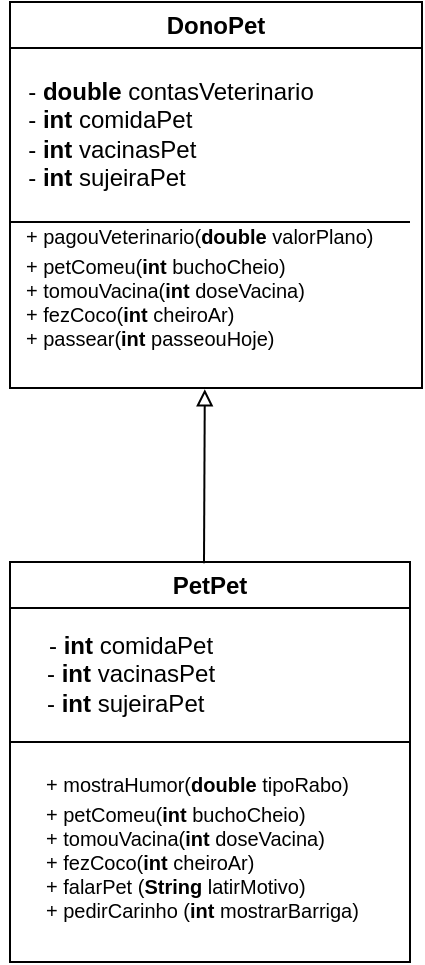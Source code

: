 <mxfile version="21.3.8" type="github">
  <diagram name="Page-1" id="OlkdKFWRgOAmbzXKg-dD">
    <mxGraphModel dx="794" dy="462" grid="1" gridSize="10" guides="1" tooltips="1" connect="1" arrows="1" fold="1" page="1" pageScale="1" pageWidth="827" pageHeight="1169" math="0" shadow="0">
      <root>
        <mxCell id="0" />
        <mxCell id="1" parent="0" />
        <mxCell id="21sLSsu9_KA6-juFxCLh-2" value="DonoPet" style="swimlane;whiteSpace=wrap;html=1;" vertex="1" parent="1">
          <mxGeometry x="290" y="80" width="206" height="193" as="geometry" />
        </mxCell>
        <mxCell id="21sLSsu9_KA6-juFxCLh-6" value="&lt;font style=&quot;font-size: 10px;&quot;&gt;+&amp;nbsp;pagouVeterinario(&lt;b style=&quot;&quot;&gt;double &lt;/b&gt;valorPlano)&lt;br&gt;+&amp;nbsp;petComeu(&lt;b style=&quot;border-color: var(--border-color);&quot;&gt;int&amp;nbsp;&lt;/b&gt;buchoCheio)&lt;/font&gt;&lt;div style=&quot;font-size: 10px;&quot;&gt;&lt;font style=&quot;font-size: 10px;&quot;&gt;+&lt;span style=&quot;&quot;&gt;&amp;nbsp;tomouVacina(&lt;/span&gt;&lt;b style=&quot;border-color: var(--border-color);&quot;&gt;int&amp;nbsp;&lt;/b&gt;&lt;span style=&quot;&quot;&gt;doseVacina)&lt;/span&gt;&lt;br&gt;&lt;/font&gt;&lt;/div&gt;&lt;div style=&quot;font-size: 10px;&quot;&gt;&lt;font style=&quot;font-size: 10px;&quot;&gt;+&lt;span style=&quot;&quot;&gt;&amp;nbsp;fezCoco(&lt;/span&gt;&lt;b style=&quot;border-color: var(--border-color);&quot;&gt;int&amp;nbsp;&lt;/b&gt;&lt;span style=&quot;&quot;&gt;cheiroAr)&lt;/span&gt;&lt;br&gt;&lt;/font&gt;&lt;/div&gt;&lt;div style=&quot;font-size: 10px;&quot;&gt;&lt;font style=&quot;font-size: 10px;&quot;&gt;+ passear(&lt;b&gt;int&lt;/b&gt; passeouHoje)&lt;/font&gt;&lt;/div&gt;&lt;div style=&quot;font-size: 10px;&quot;&gt;&lt;br&gt;&lt;/div&gt;" style="text;html=1;align=left;verticalAlign=middle;resizable=0;points=[];autosize=1;strokeColor=none;fillColor=none;" vertex="1" parent="21sLSsu9_KA6-juFxCLh-2">
          <mxGeometry x="6" y="103" width="200" height="90" as="geometry" />
        </mxCell>
        <mxCell id="21sLSsu9_KA6-juFxCLh-7" value="" style="endArrow=none;html=1;rounded=0;" edge="1" parent="21sLSsu9_KA6-juFxCLh-2">
          <mxGeometry width="50" height="50" relative="1" as="geometry">
            <mxPoint y="110" as="sourcePoint" />
            <mxPoint x="200" y="110" as="targetPoint" />
          </mxGeometry>
        </mxCell>
        <mxCell id="21sLSsu9_KA6-juFxCLh-3" value="PetPet" style="swimlane;whiteSpace=wrap;html=1;" vertex="1" parent="1">
          <mxGeometry x="290" y="360" width="200" height="200" as="geometry" />
        </mxCell>
        <mxCell id="21sLSsu9_KA6-juFxCLh-5" value="- &lt;b&gt;double&amp;nbsp;&lt;/b&gt;contasVeterinario&lt;br&gt;&lt;div style=&quot;text-align: left;&quot;&gt;- &lt;b&gt;int &lt;/b&gt;comidaPet&lt;/div&gt;&lt;div style=&quot;text-align: left;&quot;&gt;- &lt;b&gt;int &lt;/b&gt;vacinasPet&lt;/div&gt;&lt;div style=&quot;text-align: left;&quot;&gt;- &lt;b&gt;int&lt;/b&gt; sujeiraPet&lt;/div&gt;" style="text;html=1;align=center;verticalAlign=middle;resizable=0;points=[];autosize=1;strokeColor=none;fillColor=none;" vertex="1" parent="1">
          <mxGeometry x="285" y="111" width="170" height="70" as="geometry" />
        </mxCell>
        <mxCell id="21sLSsu9_KA6-juFxCLh-9" value="&lt;font style=&quot;font-size: 10px;&quot;&gt;+ mostraHumor(&lt;b style=&quot;&quot;&gt;double &lt;/b&gt;tipoRabo)&lt;br&gt;+&amp;nbsp;petComeu(&lt;b style=&quot;border-color: var(--border-color);&quot;&gt;int&amp;nbsp;&lt;/b&gt;buchoCheio)&lt;/font&gt;&lt;div style=&quot;font-size: 10px;&quot;&gt;&lt;font style=&quot;font-size: 10px;&quot;&gt;+&lt;span style=&quot;&quot;&gt;&amp;nbsp;tomouVacina(&lt;/span&gt;&lt;b style=&quot;border-color: var(--border-color);&quot;&gt;int&amp;nbsp;&lt;/b&gt;&lt;span style=&quot;&quot;&gt;doseVacina)&lt;/span&gt;&lt;br&gt;&lt;/font&gt;&lt;/div&gt;&lt;div style=&quot;font-size: 10px;&quot;&gt;&lt;font style=&quot;font-size: 10px;&quot;&gt;+&lt;span style=&quot;&quot;&gt;&amp;nbsp;fezCoco(&lt;/span&gt;&lt;b style=&quot;border-color: var(--border-color);&quot;&gt;int&amp;nbsp;&lt;/b&gt;&lt;span style=&quot;&quot;&gt;cheiroAr)&lt;/span&gt;&lt;br&gt;&lt;/font&gt;&lt;/div&gt;&lt;div style=&quot;font-size: 10px;&quot;&gt;&lt;font style=&quot;font-size: 10px;&quot;&gt;+ falarPet (&lt;b&gt;String &lt;/b&gt;latirMotivo)&lt;/font&gt;&lt;/div&gt;&lt;div style=&quot;font-size: 10px;&quot;&gt;&lt;font style=&quot;font-size: 10px;&quot;&gt;+ pedirCarinho (&lt;b&gt;int &lt;/b&gt;mostrarBarriga)&lt;/font&gt;&lt;/div&gt;&lt;div style=&quot;font-size: 10px;&quot;&gt;&lt;br&gt;&lt;/div&gt;" style="text;html=1;align=left;verticalAlign=middle;resizable=0;points=[];autosize=1;strokeColor=none;fillColor=none;" vertex="1" parent="1">
          <mxGeometry x="306" y="458" width="180" height="100" as="geometry" />
        </mxCell>
        <mxCell id="21sLSsu9_KA6-juFxCLh-10" value="&lt;span style=&quot;text-align: left; background-color: initial;&quot;&gt;- &lt;/span&gt;&lt;b style=&quot;text-align: left; background-color: initial;&quot;&gt;int &lt;/b&gt;&lt;span style=&quot;text-align: left; background-color: initial;&quot;&gt;comidaPet&lt;/span&gt;&lt;br&gt;&lt;div style=&quot;text-align: left;&quot;&gt;- &lt;b&gt;int &lt;/b&gt;vacinasPet&lt;/div&gt;&lt;div style=&quot;text-align: left;&quot;&gt;- &lt;b&gt;int&lt;/b&gt; sujeiraPet&lt;/div&gt;" style="text;html=1;align=center;verticalAlign=middle;resizable=0;points=[];autosize=1;strokeColor=none;fillColor=none;" vertex="1" parent="1">
          <mxGeometry x="295" y="386" width="110" height="60" as="geometry" />
        </mxCell>
        <mxCell id="21sLSsu9_KA6-juFxCLh-11" value="" style="endArrow=none;html=1;rounded=0;" edge="1" parent="1">
          <mxGeometry width="50" height="50" relative="1" as="geometry">
            <mxPoint x="290" y="450" as="sourcePoint" />
            <mxPoint x="490" y="450" as="targetPoint" />
          </mxGeometry>
        </mxCell>
        <mxCell id="21sLSsu9_KA6-juFxCLh-13" value="" style="endArrow=block;html=1;rounded=0;entryX=0.457;entryY=1.007;entryDx=0;entryDy=0;exitX=0.485;exitY=0.003;exitDx=0;exitDy=0;entryPerimeter=0;exitPerimeter=0;endFill=0;" edge="1" parent="1" source="21sLSsu9_KA6-juFxCLh-3" target="21sLSsu9_KA6-juFxCLh-6">
          <mxGeometry width="50" height="50" relative="1" as="geometry">
            <mxPoint x="360" y="370" as="sourcePoint" />
            <mxPoint x="410" y="320" as="targetPoint" />
          </mxGeometry>
        </mxCell>
      </root>
    </mxGraphModel>
  </diagram>
</mxfile>
